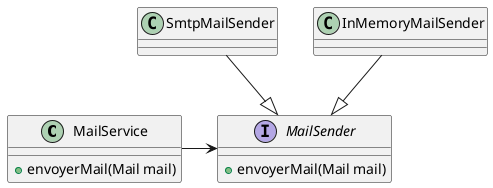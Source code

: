 @startuml 
class MailService { 
 +envoyerMail(Mail mail) 
}
interface MailSender { 
 +envoyerMail(Mail mail) 
}
SmtpMailSender --|> MailSender 
InMemoryMailSender --|> MailSender 
MailService -> MailSender
@enduml
